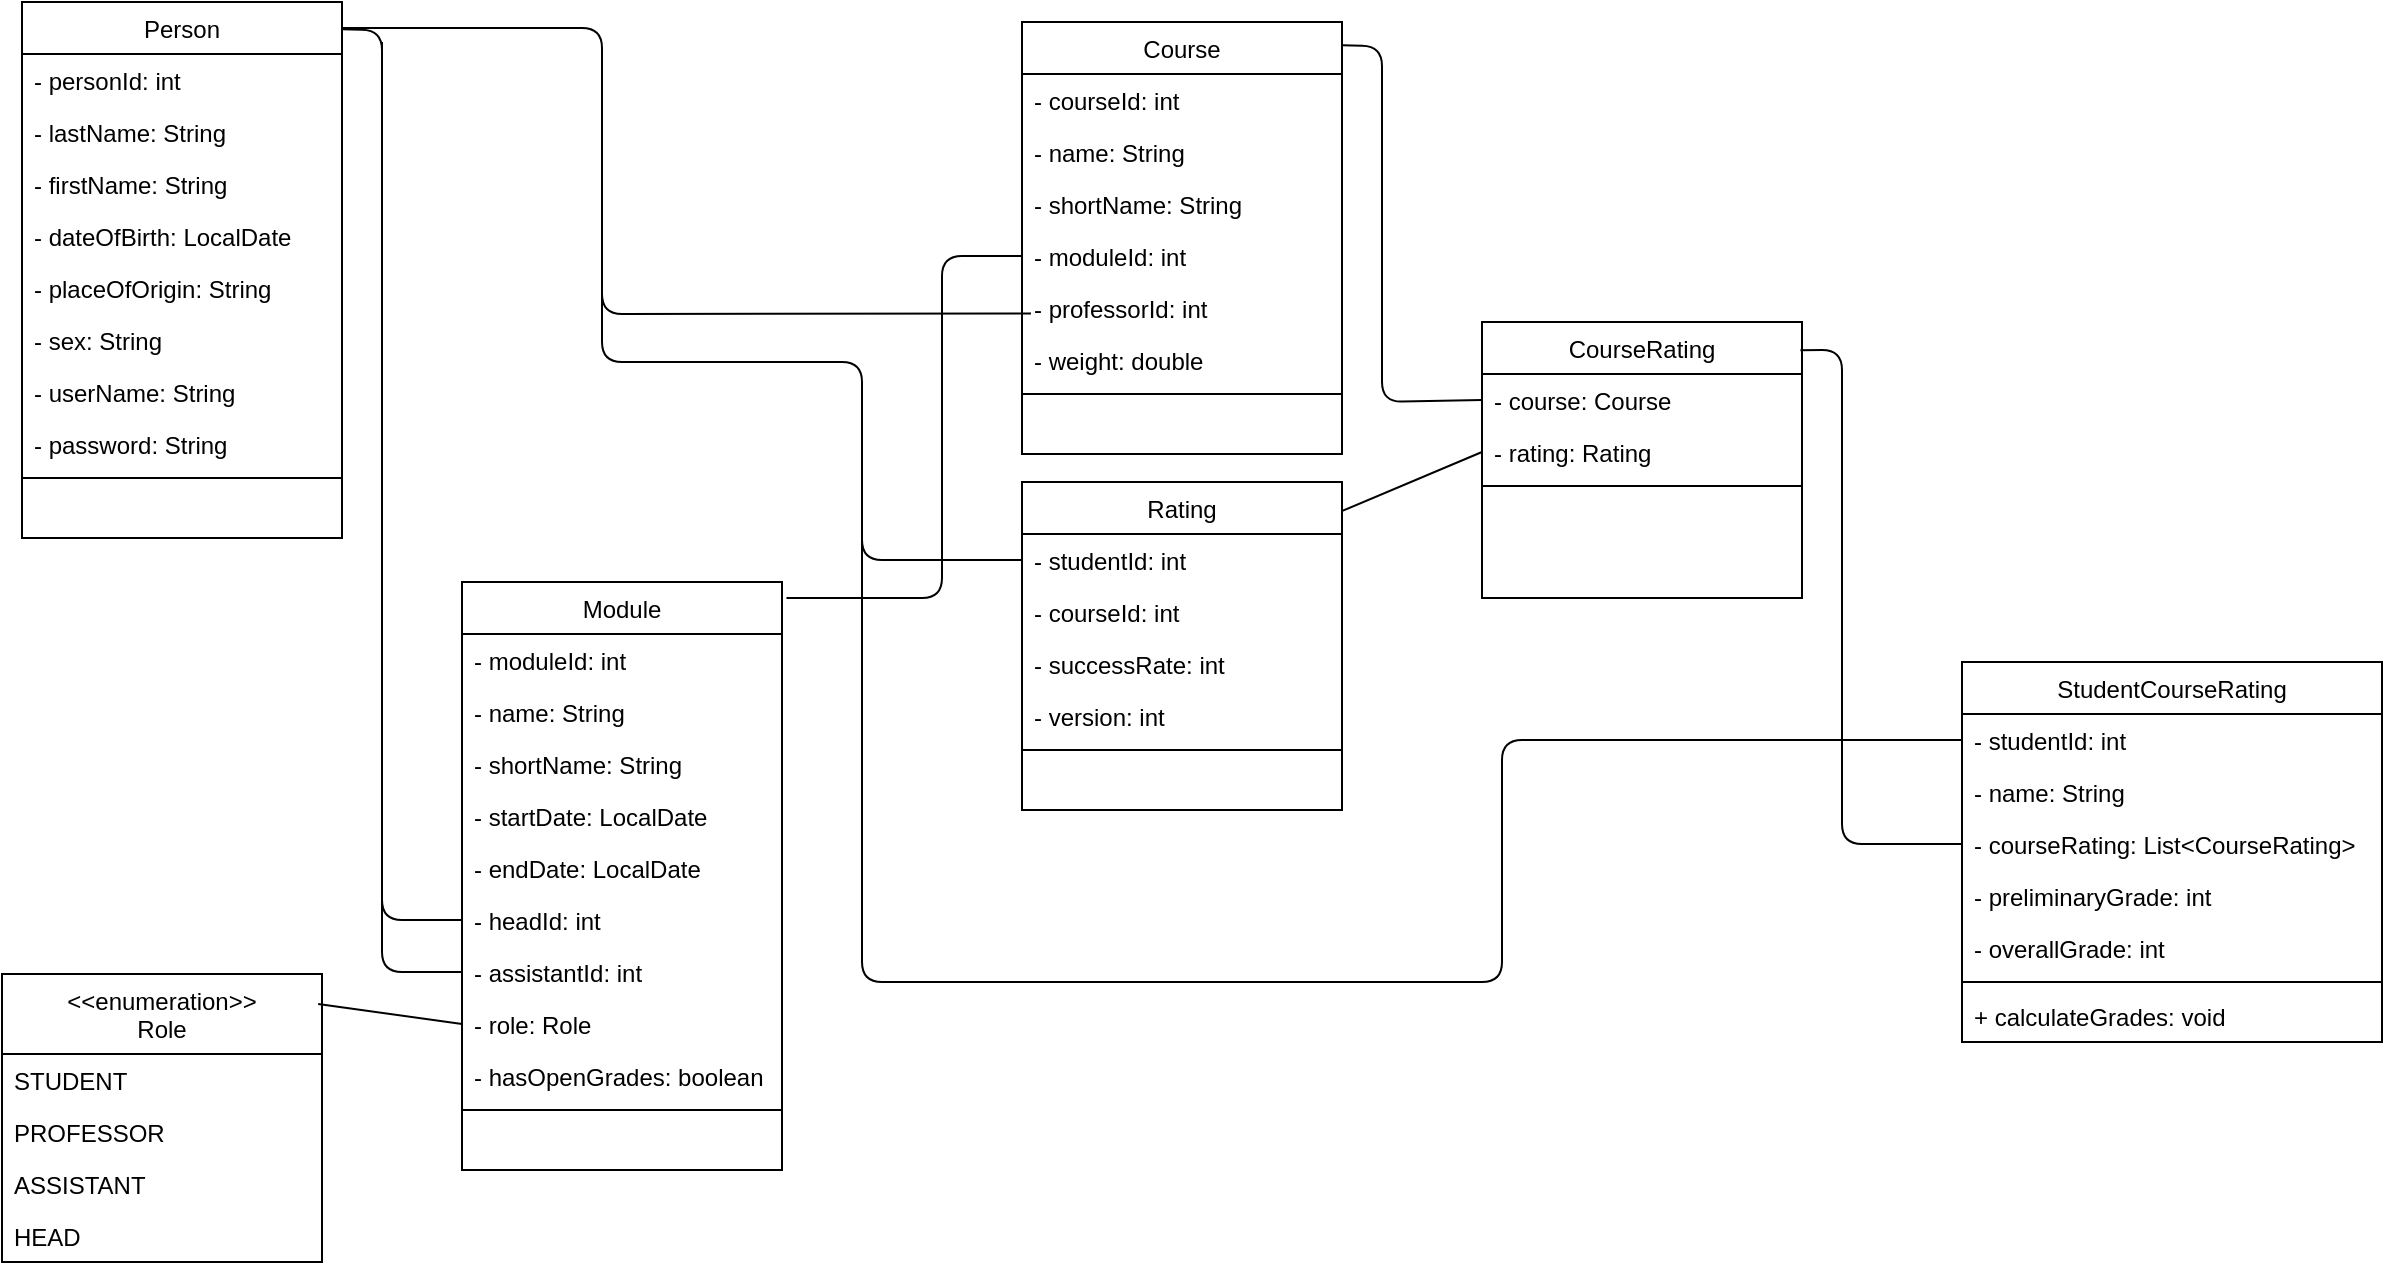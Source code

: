 <mxfile version="14.4.2" type="device"><diagram id="C5RBs43oDa-KdzZeNtuy" name="Page-1"><mxGraphModel dx="1723" dy="1261" grid="1" gridSize="10" guides="1" tooltips="1" connect="1" arrows="1" fold="1" page="1" pageScale="1" pageWidth="827" pageHeight="1169" math="0" shadow="0"><root><mxCell id="WIyWlLk6GJQsqaUBKTNV-0"/><mxCell id="WIyWlLk6GJQsqaUBKTNV-1" parent="WIyWlLk6GJQsqaUBKTNV-0"/><mxCell id="zkfFHV4jXpPFQw0GAbJ--0" value="Module" style="swimlane;fontStyle=0;align=center;verticalAlign=top;childLayout=stackLayout;horizontal=1;startSize=26;horizontalStack=0;resizeParent=1;resizeLast=0;collapsible=1;marginBottom=0;rounded=0;shadow=0;strokeWidth=1;" parent="WIyWlLk6GJQsqaUBKTNV-1" vertex="1"><mxGeometry x="240" y="320" width="160" height="294" as="geometry"><mxRectangle x="230" y="140" width="160" height="26" as="alternateBounds"/></mxGeometry></mxCell><mxCell id="zkfFHV4jXpPFQw0GAbJ--1" value="- moduleId: int" style="text;align=left;verticalAlign=top;spacingLeft=4;spacingRight=4;overflow=hidden;rotatable=0;points=[[0,0.5],[1,0.5]];portConstraint=eastwest;" parent="zkfFHV4jXpPFQw0GAbJ--0" vertex="1"><mxGeometry y="26" width="160" height="26" as="geometry"/></mxCell><mxCell id="zkfFHV4jXpPFQw0GAbJ--3" value="- name: String" style="text;align=left;verticalAlign=top;spacingLeft=4;spacingRight=4;overflow=hidden;rotatable=0;points=[[0,0.5],[1,0.5]];portConstraint=eastwest;rounded=0;shadow=0;html=0;" parent="zkfFHV4jXpPFQw0GAbJ--0" vertex="1"><mxGeometry y="52" width="160" height="26" as="geometry"/></mxCell><mxCell id="hNGbGsQ5m36z-ZVbO72v-37" value="- shortName: String" style="text;align=left;verticalAlign=top;spacingLeft=4;spacingRight=4;overflow=hidden;rotatable=0;points=[[0,0.5],[1,0.5]];portConstraint=eastwest;rounded=0;shadow=0;html=0;" vertex="1" parent="zkfFHV4jXpPFQw0GAbJ--0"><mxGeometry y="78" width="160" height="26" as="geometry"/></mxCell><mxCell id="hNGbGsQ5m36z-ZVbO72v-38" value="- startDate: LocalDate" style="text;align=left;verticalAlign=top;spacingLeft=4;spacingRight=4;overflow=hidden;rotatable=0;points=[[0,0.5],[1,0.5]];portConstraint=eastwest;rounded=0;shadow=0;html=0;" vertex="1" parent="zkfFHV4jXpPFQw0GAbJ--0"><mxGeometry y="104" width="160" height="26" as="geometry"/></mxCell><mxCell id="hNGbGsQ5m36z-ZVbO72v-39" value="- endDate: LocalDate" style="text;align=left;verticalAlign=top;spacingLeft=4;spacingRight=4;overflow=hidden;rotatable=0;points=[[0,0.5],[1,0.5]];portConstraint=eastwest;rounded=0;shadow=0;html=0;" vertex="1" parent="zkfFHV4jXpPFQw0GAbJ--0"><mxGeometry y="130" width="160" height="26" as="geometry"/></mxCell><mxCell id="hNGbGsQ5m36z-ZVbO72v-40" value="- headId: int" style="text;align=left;verticalAlign=top;spacingLeft=4;spacingRight=4;overflow=hidden;rotatable=0;points=[[0,0.5],[1,0.5]];portConstraint=eastwest;rounded=0;shadow=0;html=0;" vertex="1" parent="zkfFHV4jXpPFQw0GAbJ--0"><mxGeometry y="156" width="160" height="26" as="geometry"/></mxCell><mxCell id="hNGbGsQ5m36z-ZVbO72v-41" value="- assistantId: int" style="text;align=left;verticalAlign=top;spacingLeft=4;spacingRight=4;overflow=hidden;rotatable=0;points=[[0,0.5],[1,0.5]];portConstraint=eastwest;rounded=0;shadow=0;html=0;" vertex="1" parent="zkfFHV4jXpPFQw0GAbJ--0"><mxGeometry y="182" width="160" height="26" as="geometry"/></mxCell><mxCell id="hNGbGsQ5m36z-ZVbO72v-42" value="- role: Role" style="text;align=left;verticalAlign=top;spacingLeft=4;spacingRight=4;overflow=hidden;rotatable=0;points=[[0,0.5],[1,0.5]];portConstraint=eastwest;rounded=0;shadow=0;html=0;" vertex="1" parent="zkfFHV4jXpPFQw0GAbJ--0"><mxGeometry y="208" width="160" height="26" as="geometry"/></mxCell><mxCell id="hNGbGsQ5m36z-ZVbO72v-43" value="- hasOpenGrades: boolean" style="text;align=left;verticalAlign=top;spacingLeft=4;spacingRight=4;overflow=hidden;rotatable=0;points=[[0,0.5],[1,0.5]];portConstraint=eastwest;rounded=0;shadow=0;html=0;" vertex="1" parent="zkfFHV4jXpPFQw0GAbJ--0"><mxGeometry y="234" width="160" height="26" as="geometry"/></mxCell><mxCell id="zkfFHV4jXpPFQw0GAbJ--4" value="" style="line;html=1;strokeWidth=1;align=left;verticalAlign=middle;spacingTop=-1;spacingLeft=3;spacingRight=3;rotatable=0;labelPosition=right;points=[];portConstraint=eastwest;" parent="zkfFHV4jXpPFQw0GAbJ--0" vertex="1"><mxGeometry y="260" width="160" height="8" as="geometry"/></mxCell><mxCell id="hNGbGsQ5m36z-ZVbO72v-61" value="" style="endArrow=none;html=1;exitX=0;exitY=0.5;exitDx=0;exitDy=0;" edge="1" parent="zkfFHV4jXpPFQw0GAbJ--0" source="hNGbGsQ5m36z-ZVbO72v-41"><mxGeometry width="50" height="50" relative="1" as="geometry"><mxPoint x="120" y="50" as="sourcePoint"/><mxPoint x="-40" y="-270" as="targetPoint"/><Array as="points"><mxPoint x="-40" y="195"/></Array></mxGeometry></mxCell><mxCell id="zkfFHV4jXpPFQw0GAbJ--17" value="Course" style="swimlane;fontStyle=0;align=center;verticalAlign=top;childLayout=stackLayout;horizontal=1;startSize=26;horizontalStack=0;resizeParent=1;resizeLast=0;collapsible=1;marginBottom=0;rounded=0;shadow=0;strokeWidth=1;" parent="WIyWlLk6GJQsqaUBKTNV-1" vertex="1"><mxGeometry x="520" y="40" width="160" height="216" as="geometry"><mxRectangle x="550" y="140" width="160" height="26" as="alternateBounds"/></mxGeometry></mxCell><mxCell id="zkfFHV4jXpPFQw0GAbJ--18" value="- courseId: int&#xA;" style="text;align=left;verticalAlign=top;spacingLeft=4;spacingRight=4;overflow=hidden;rotatable=0;points=[[0,0.5],[1,0.5]];portConstraint=eastwest;" parent="zkfFHV4jXpPFQw0GAbJ--17" vertex="1"><mxGeometry y="26" width="160" height="26" as="geometry"/></mxCell><mxCell id="hNGbGsQ5m36z-ZVbO72v-32" value="- name: String&#xA;" style="text;align=left;verticalAlign=top;spacingLeft=4;spacingRight=4;overflow=hidden;rotatable=0;points=[[0,0.5],[1,0.5]];portConstraint=eastwest;" vertex="1" parent="zkfFHV4jXpPFQw0GAbJ--17"><mxGeometry y="52" width="160" height="26" as="geometry"/></mxCell><mxCell id="hNGbGsQ5m36z-ZVbO72v-33" value="- shortName: String&#xA;" style="text;align=left;verticalAlign=top;spacingLeft=4;spacingRight=4;overflow=hidden;rotatable=0;points=[[0,0.5],[1,0.5]];portConstraint=eastwest;" vertex="1" parent="zkfFHV4jXpPFQw0GAbJ--17"><mxGeometry y="78" width="160" height="26" as="geometry"/></mxCell><mxCell id="hNGbGsQ5m36z-ZVbO72v-34" value="- moduleId: int&#xA;" style="text;align=left;verticalAlign=top;spacingLeft=4;spacingRight=4;overflow=hidden;rotatable=0;points=[[0,0.5],[1,0.5]];portConstraint=eastwest;" vertex="1" parent="zkfFHV4jXpPFQw0GAbJ--17"><mxGeometry y="104" width="160" height="26" as="geometry"/></mxCell><mxCell id="hNGbGsQ5m36z-ZVbO72v-35" value="- professorId: int&#xA;" style="text;align=left;verticalAlign=top;spacingLeft=4;spacingRight=4;overflow=hidden;rotatable=0;points=[[0,0.5],[1,0.5]];portConstraint=eastwest;" vertex="1" parent="zkfFHV4jXpPFQw0GAbJ--17"><mxGeometry y="130" width="160" height="26" as="geometry"/></mxCell><mxCell id="hNGbGsQ5m36z-ZVbO72v-36" value="- weight: double&#xA;" style="text;align=left;verticalAlign=top;spacingLeft=4;spacingRight=4;overflow=hidden;rotatable=0;points=[[0,0.5],[1,0.5]];portConstraint=eastwest;" vertex="1" parent="zkfFHV4jXpPFQw0GAbJ--17"><mxGeometry y="156" width="160" height="26" as="geometry"/></mxCell><mxCell id="zkfFHV4jXpPFQw0GAbJ--23" value="" style="line;html=1;strokeWidth=1;align=left;verticalAlign=middle;spacingTop=-1;spacingLeft=3;spacingRight=3;rotatable=0;labelPosition=right;points=[];portConstraint=eastwest;" parent="zkfFHV4jXpPFQw0GAbJ--17" vertex="1"><mxGeometry y="182" width="160" height="8" as="geometry"/></mxCell><mxCell id="hNGbGsQ5m36z-ZVbO72v-0" value="Person" style="swimlane;fontStyle=0;align=center;verticalAlign=top;childLayout=stackLayout;horizontal=1;startSize=26;horizontalStack=0;resizeParent=1;resizeLast=0;collapsible=1;marginBottom=0;rounded=0;shadow=0;strokeWidth=1;" vertex="1" parent="WIyWlLk6GJQsqaUBKTNV-1"><mxGeometry x="20" y="30" width="160" height="268" as="geometry"><mxRectangle x="230" y="140" width="160" height="26" as="alternateBounds"/></mxGeometry></mxCell><mxCell id="hNGbGsQ5m36z-ZVbO72v-1" value="- personId: int" style="text;align=left;verticalAlign=top;spacingLeft=4;spacingRight=4;overflow=hidden;rotatable=0;points=[[0,0.5],[1,0.5]];portConstraint=eastwest;" vertex="1" parent="hNGbGsQ5m36z-ZVbO72v-0"><mxGeometry y="26" width="160" height="26" as="geometry"/></mxCell><mxCell id="hNGbGsQ5m36z-ZVbO72v-25" value="- lastName: String" style="text;align=left;verticalAlign=top;spacingLeft=4;spacingRight=4;overflow=hidden;rotatable=0;points=[[0,0.5],[1,0.5]];portConstraint=eastwest;" vertex="1" parent="hNGbGsQ5m36z-ZVbO72v-0"><mxGeometry y="52" width="160" height="26" as="geometry"/></mxCell><mxCell id="hNGbGsQ5m36z-ZVbO72v-26" value="- firstName: String" style="text;align=left;verticalAlign=top;spacingLeft=4;spacingRight=4;overflow=hidden;rotatable=0;points=[[0,0.5],[1,0.5]];portConstraint=eastwest;" vertex="1" parent="hNGbGsQ5m36z-ZVbO72v-0"><mxGeometry y="78" width="160" height="26" as="geometry"/></mxCell><mxCell id="hNGbGsQ5m36z-ZVbO72v-27" value="- dateOfBirth: LocalDate" style="text;align=left;verticalAlign=top;spacingLeft=4;spacingRight=4;overflow=hidden;rotatable=0;points=[[0,0.5],[1,0.5]];portConstraint=eastwest;" vertex="1" parent="hNGbGsQ5m36z-ZVbO72v-0"><mxGeometry y="104" width="160" height="26" as="geometry"/></mxCell><mxCell id="hNGbGsQ5m36z-ZVbO72v-28" value="- placeOfOrigin: String" style="text;align=left;verticalAlign=top;spacingLeft=4;spacingRight=4;overflow=hidden;rotatable=0;points=[[0,0.5],[1,0.5]];portConstraint=eastwest;" vertex="1" parent="hNGbGsQ5m36z-ZVbO72v-0"><mxGeometry y="130" width="160" height="26" as="geometry"/></mxCell><mxCell id="hNGbGsQ5m36z-ZVbO72v-29" value="- sex: String" style="text;align=left;verticalAlign=top;spacingLeft=4;spacingRight=4;overflow=hidden;rotatable=0;points=[[0,0.5],[1,0.5]];portConstraint=eastwest;" vertex="1" parent="hNGbGsQ5m36z-ZVbO72v-0"><mxGeometry y="156" width="160" height="26" as="geometry"/></mxCell><mxCell id="hNGbGsQ5m36z-ZVbO72v-30" value="- userName: String" style="text;align=left;verticalAlign=top;spacingLeft=4;spacingRight=4;overflow=hidden;rotatable=0;points=[[0,0.5],[1,0.5]];portConstraint=eastwest;" vertex="1" parent="hNGbGsQ5m36z-ZVbO72v-0"><mxGeometry y="182" width="160" height="26" as="geometry"/></mxCell><mxCell id="hNGbGsQ5m36z-ZVbO72v-31" value="- password: String" style="text;align=left;verticalAlign=top;spacingLeft=4;spacingRight=4;overflow=hidden;rotatable=0;points=[[0,0.5],[1,0.5]];portConstraint=eastwest;" vertex="1" parent="hNGbGsQ5m36z-ZVbO72v-0"><mxGeometry y="208" width="160" height="26" as="geometry"/></mxCell><mxCell id="hNGbGsQ5m36z-ZVbO72v-3" value="" style="line;html=1;strokeWidth=1;align=left;verticalAlign=middle;spacingTop=-1;spacingLeft=3;spacingRight=3;rotatable=0;labelPosition=right;points=[];portConstraint=eastwest;" vertex="1" parent="hNGbGsQ5m36z-ZVbO72v-0"><mxGeometry y="234" width="160" height="8" as="geometry"/></mxCell><mxCell id="hNGbGsQ5m36z-ZVbO72v-5" value="Rating" style="swimlane;fontStyle=0;align=center;verticalAlign=top;childLayout=stackLayout;horizontal=1;startSize=26;horizontalStack=0;resizeParent=1;resizeLast=0;collapsible=1;marginBottom=0;rounded=0;shadow=0;strokeWidth=1;" vertex="1" parent="WIyWlLk6GJQsqaUBKTNV-1"><mxGeometry x="520" y="270" width="160" height="164" as="geometry"><mxRectangle x="230" y="140" width="160" height="26" as="alternateBounds"/></mxGeometry></mxCell><mxCell id="hNGbGsQ5m36z-ZVbO72v-6" value="- studentId: int" style="text;align=left;verticalAlign=top;spacingLeft=4;spacingRight=4;overflow=hidden;rotatable=0;points=[[0,0.5],[1,0.5]];portConstraint=eastwest;" vertex="1" parent="hNGbGsQ5m36z-ZVbO72v-5"><mxGeometry y="26" width="160" height="26" as="geometry"/></mxCell><mxCell id="hNGbGsQ5m36z-ZVbO72v-47" value="- courseId: int" style="text;align=left;verticalAlign=top;spacingLeft=4;spacingRight=4;overflow=hidden;rotatable=0;points=[[0,0.5],[1,0.5]];portConstraint=eastwest;" vertex="1" parent="hNGbGsQ5m36z-ZVbO72v-5"><mxGeometry y="52" width="160" height="26" as="geometry"/></mxCell><mxCell id="hNGbGsQ5m36z-ZVbO72v-48" value="- successRate: int" style="text;align=left;verticalAlign=top;spacingLeft=4;spacingRight=4;overflow=hidden;rotatable=0;points=[[0,0.5],[1,0.5]];portConstraint=eastwest;" vertex="1" parent="hNGbGsQ5m36z-ZVbO72v-5"><mxGeometry y="78" width="160" height="26" as="geometry"/></mxCell><mxCell id="hNGbGsQ5m36z-ZVbO72v-49" value="- version: int" style="text;align=left;verticalAlign=top;spacingLeft=4;spacingRight=4;overflow=hidden;rotatable=0;points=[[0,0.5],[1,0.5]];portConstraint=eastwest;" vertex="1" parent="hNGbGsQ5m36z-ZVbO72v-5"><mxGeometry y="104" width="160" height="26" as="geometry"/></mxCell><mxCell id="hNGbGsQ5m36z-ZVbO72v-8" value="" style="line;html=1;strokeWidth=1;align=left;verticalAlign=middle;spacingTop=-1;spacingLeft=3;spacingRight=3;rotatable=0;labelPosition=right;points=[];portConstraint=eastwest;" vertex="1" parent="hNGbGsQ5m36z-ZVbO72v-5"><mxGeometry y="130" width="160" height="8" as="geometry"/></mxCell><mxCell id="hNGbGsQ5m36z-ZVbO72v-10" value="CourseRating" style="swimlane;fontStyle=0;align=center;verticalAlign=top;childLayout=stackLayout;horizontal=1;startSize=26;horizontalStack=0;resizeParent=1;resizeLast=0;collapsible=1;marginBottom=0;rounded=0;shadow=0;strokeWidth=1;" vertex="1" parent="WIyWlLk6GJQsqaUBKTNV-1"><mxGeometry x="750" y="190" width="160" height="138" as="geometry"><mxRectangle x="230" y="140" width="160" height="26" as="alternateBounds"/></mxGeometry></mxCell><mxCell id="hNGbGsQ5m36z-ZVbO72v-11" value="- course: Course" style="text;align=left;verticalAlign=top;spacingLeft=4;spacingRight=4;overflow=hidden;rotatable=0;points=[[0,0.5],[1,0.5]];portConstraint=eastwest;" vertex="1" parent="hNGbGsQ5m36z-ZVbO72v-10"><mxGeometry y="26" width="160" height="26" as="geometry"/></mxCell><mxCell id="hNGbGsQ5m36z-ZVbO72v-12" value="- rating: Rating" style="text;align=left;verticalAlign=top;spacingLeft=4;spacingRight=4;overflow=hidden;rotatable=0;points=[[0,0.5],[1,0.5]];portConstraint=eastwest;rounded=0;shadow=0;html=0;" vertex="1" parent="hNGbGsQ5m36z-ZVbO72v-10"><mxGeometry y="52" width="160" height="26" as="geometry"/></mxCell><mxCell id="hNGbGsQ5m36z-ZVbO72v-13" value="" style="line;html=1;strokeWidth=1;align=left;verticalAlign=middle;spacingTop=-1;spacingLeft=3;spacingRight=3;rotatable=0;labelPosition=right;points=[];portConstraint=eastwest;" vertex="1" parent="hNGbGsQ5m36z-ZVbO72v-10"><mxGeometry y="78" width="160" height="8" as="geometry"/></mxCell><mxCell id="hNGbGsQ5m36z-ZVbO72v-15" value="StudentCourseRating" style="swimlane;fontStyle=0;align=center;verticalAlign=top;childLayout=stackLayout;horizontal=1;startSize=26;horizontalStack=0;resizeParent=1;resizeLast=0;collapsible=1;marginBottom=0;rounded=0;shadow=0;strokeWidth=1;" vertex="1" parent="WIyWlLk6GJQsqaUBKTNV-1"><mxGeometry x="990" y="360" width="210" height="190" as="geometry"><mxRectangle x="230" y="140" width="160" height="26" as="alternateBounds"/></mxGeometry></mxCell><mxCell id="hNGbGsQ5m36z-ZVbO72v-16" value="- studentId: int" style="text;align=left;verticalAlign=top;spacingLeft=4;spacingRight=4;overflow=hidden;rotatable=0;points=[[0,0.5],[1,0.5]];portConstraint=eastwest;" vertex="1" parent="hNGbGsQ5m36z-ZVbO72v-15"><mxGeometry y="26" width="210" height="26" as="geometry"/></mxCell><mxCell id="hNGbGsQ5m36z-ZVbO72v-17" value="- name: String" style="text;align=left;verticalAlign=top;spacingLeft=4;spacingRight=4;overflow=hidden;rotatable=0;points=[[0,0.5],[1,0.5]];portConstraint=eastwest;rounded=0;shadow=0;html=0;" vertex="1" parent="hNGbGsQ5m36z-ZVbO72v-15"><mxGeometry y="52" width="210" height="26" as="geometry"/></mxCell><mxCell id="hNGbGsQ5m36z-ZVbO72v-50" value="- courseRating: List&lt;CourseRating&gt;" style="text;align=left;verticalAlign=top;spacingLeft=4;spacingRight=4;overflow=hidden;rotatable=0;points=[[0,0.5],[1,0.5]];portConstraint=eastwest;rounded=0;shadow=0;html=0;" vertex="1" parent="hNGbGsQ5m36z-ZVbO72v-15"><mxGeometry y="78" width="210" height="26" as="geometry"/></mxCell><mxCell id="hNGbGsQ5m36z-ZVbO72v-51" value="- preliminaryGrade: int" style="text;align=left;verticalAlign=top;spacingLeft=4;spacingRight=4;overflow=hidden;rotatable=0;points=[[0,0.5],[1,0.5]];portConstraint=eastwest;rounded=0;shadow=0;html=0;" vertex="1" parent="hNGbGsQ5m36z-ZVbO72v-15"><mxGeometry y="104" width="210" height="26" as="geometry"/></mxCell><mxCell id="hNGbGsQ5m36z-ZVbO72v-52" value="- overallGrade: int" style="text;align=left;verticalAlign=top;spacingLeft=4;spacingRight=4;overflow=hidden;rotatable=0;points=[[0,0.5],[1,0.5]];portConstraint=eastwest;rounded=0;shadow=0;html=0;" vertex="1" parent="hNGbGsQ5m36z-ZVbO72v-15"><mxGeometry y="130" width="210" height="26" as="geometry"/></mxCell><mxCell id="hNGbGsQ5m36z-ZVbO72v-18" value="" style="line;html=1;strokeWidth=1;align=left;verticalAlign=middle;spacingTop=-1;spacingLeft=3;spacingRight=3;rotatable=0;labelPosition=right;points=[];portConstraint=eastwest;" vertex="1" parent="hNGbGsQ5m36z-ZVbO72v-15"><mxGeometry y="156" width="210" height="8" as="geometry"/></mxCell><mxCell id="hNGbGsQ5m36z-ZVbO72v-19" value="+ calculateGrades: void" style="text;align=left;verticalAlign=top;spacingLeft=4;spacingRight=4;overflow=hidden;rotatable=0;points=[[0,0.5],[1,0.5]];portConstraint=eastwest;" vertex="1" parent="hNGbGsQ5m36z-ZVbO72v-15"><mxGeometry y="164" width="210" height="26" as="geometry"/></mxCell><mxCell id="hNGbGsQ5m36z-ZVbO72v-20" value="&lt;&lt;enumeration&gt;&gt;&#xA;Role" style="swimlane;fontStyle=0;align=center;verticalAlign=top;childLayout=stackLayout;horizontal=1;startSize=40;horizontalStack=0;resizeParent=1;resizeLast=0;collapsible=1;marginBottom=0;rounded=0;shadow=0;strokeWidth=1;" vertex="1" parent="WIyWlLk6GJQsqaUBKTNV-1"><mxGeometry x="10" y="516" width="160" height="144" as="geometry"><mxRectangle x="230" y="140" width="160" height="26" as="alternateBounds"/></mxGeometry></mxCell><mxCell id="hNGbGsQ5m36z-ZVbO72v-21" value="STUDENT" style="text;align=left;verticalAlign=top;spacingLeft=4;spacingRight=4;overflow=hidden;rotatable=0;points=[[0,0.5],[1,0.5]];portConstraint=eastwest;" vertex="1" parent="hNGbGsQ5m36z-ZVbO72v-20"><mxGeometry y="40" width="160" height="26" as="geometry"/></mxCell><mxCell id="hNGbGsQ5m36z-ZVbO72v-22" value="PROFESSOR" style="text;align=left;verticalAlign=top;spacingLeft=4;spacingRight=4;overflow=hidden;rotatable=0;points=[[0,0.5],[1,0.5]];portConstraint=eastwest;rounded=0;shadow=0;html=0;" vertex="1" parent="hNGbGsQ5m36z-ZVbO72v-20"><mxGeometry y="66" width="160" height="26" as="geometry"/></mxCell><mxCell id="hNGbGsQ5m36z-ZVbO72v-44" value="ASSISTANT" style="text;align=left;verticalAlign=top;spacingLeft=4;spacingRight=4;overflow=hidden;rotatable=0;points=[[0,0.5],[1,0.5]];portConstraint=eastwest;rounded=0;shadow=0;html=0;" vertex="1" parent="hNGbGsQ5m36z-ZVbO72v-20"><mxGeometry y="92" width="160" height="26" as="geometry"/></mxCell><mxCell id="hNGbGsQ5m36z-ZVbO72v-45" value="HEAD" style="text;align=left;verticalAlign=top;spacingLeft=4;spacingRight=4;overflow=hidden;rotatable=0;points=[[0,0.5],[1,0.5]];portConstraint=eastwest;rounded=0;shadow=0;html=0;" vertex="1" parent="hNGbGsQ5m36z-ZVbO72v-20"><mxGeometry y="118" width="160" height="26" as="geometry"/></mxCell><mxCell id="hNGbGsQ5m36z-ZVbO72v-46" value="" style="endArrow=none;html=1;exitX=0.988;exitY=0.104;exitDx=0;exitDy=0;exitPerimeter=0;entryX=0;entryY=0.5;entryDx=0;entryDy=0;" edge="1" parent="WIyWlLk6GJQsqaUBKTNV-1" source="hNGbGsQ5m36z-ZVbO72v-20" target="hNGbGsQ5m36z-ZVbO72v-42"><mxGeometry width="50" height="50" relative="1" as="geometry"><mxPoint x="360" y="470" as="sourcePoint"/><mxPoint x="410" y="420" as="targetPoint"/></mxGeometry></mxCell><mxCell id="hNGbGsQ5m36z-ZVbO72v-53" value="" style="endArrow=none;html=1;entryX=0;entryY=0.5;entryDx=0;entryDy=0;exitX=1.014;exitY=0.027;exitDx=0;exitDy=0;exitPerimeter=0;" edge="1" parent="WIyWlLk6GJQsqaUBKTNV-1" source="zkfFHV4jXpPFQw0GAbJ--0" target="hNGbGsQ5m36z-ZVbO72v-34"><mxGeometry width="50" height="50" relative="1" as="geometry"><mxPoint x="330" y="450" as="sourcePoint"/><mxPoint x="380" y="400" as="targetPoint"/><Array as="points"><mxPoint x="480" y="328"/><mxPoint x="480" y="157"/></Array></mxGeometry></mxCell><mxCell id="hNGbGsQ5m36z-ZVbO72v-54" value="" style="endArrow=none;html=1;entryX=0.028;entryY=-0.396;entryDx=0;entryDy=0;entryPerimeter=0;" edge="1" parent="WIyWlLk6GJQsqaUBKTNV-1" target="hNGbGsQ5m36z-ZVbO72v-36"><mxGeometry width="50" height="50" relative="1" as="geometry"><mxPoint x="180" y="43" as="sourcePoint"/><mxPoint x="380" y="400" as="targetPoint"/><Array as="points"><mxPoint x="310" y="43"/><mxPoint x="310" y="186"/></Array></mxGeometry></mxCell><mxCell id="hNGbGsQ5m36z-ZVbO72v-55" value="" style="endArrow=none;html=1;entryX=1.001;entryY=0.054;entryDx=0;entryDy=0;entryPerimeter=0;exitX=0;exitY=0.5;exitDx=0;exitDy=0;" edge="1" parent="WIyWlLk6GJQsqaUBKTNV-1" source="hNGbGsQ5m36z-ZVbO72v-11" target="zkfFHV4jXpPFQw0GAbJ--17"><mxGeometry width="50" height="50" relative="1" as="geometry"><mxPoint x="330" y="450" as="sourcePoint"/><mxPoint x="380" y="400" as="targetPoint"/><Array as="points"><mxPoint x="700" y="230"/><mxPoint x="700" y="52"/></Array></mxGeometry></mxCell><mxCell id="hNGbGsQ5m36z-ZVbO72v-56" value="" style="endArrow=none;html=1;entryX=0.999;entryY=0.089;entryDx=0;entryDy=0;entryPerimeter=0;exitX=0;exitY=0.5;exitDx=0;exitDy=0;" edge="1" parent="WIyWlLk6GJQsqaUBKTNV-1" source="hNGbGsQ5m36z-ZVbO72v-12" target="hNGbGsQ5m36z-ZVbO72v-5"><mxGeometry width="50" height="50" relative="1" as="geometry"><mxPoint x="330" y="450" as="sourcePoint"/><mxPoint x="380" y="400" as="targetPoint"/></mxGeometry></mxCell><mxCell id="hNGbGsQ5m36z-ZVbO72v-57" value="" style="endArrow=none;html=1;entryX=0.995;entryY=0.102;entryDx=0;entryDy=0;exitX=0;exitY=0.5;exitDx=0;exitDy=0;entryPerimeter=0;" edge="1" parent="WIyWlLk6GJQsqaUBKTNV-1" source="hNGbGsQ5m36z-ZVbO72v-50" target="hNGbGsQ5m36z-ZVbO72v-10"><mxGeometry width="50" height="50" relative="1" as="geometry"><mxPoint x="850" y="450" as="sourcePoint"/><mxPoint x="900" y="400" as="targetPoint"/><Array as="points"><mxPoint x="930" y="451"/><mxPoint x="930" y="204"/></Array></mxGeometry></mxCell><mxCell id="hNGbGsQ5m36z-ZVbO72v-58" value="" style="endArrow=none;html=1;exitX=0;exitY=0.5;exitDx=0;exitDy=0;" edge="1" parent="WIyWlLk6GJQsqaUBKTNV-1" source="hNGbGsQ5m36z-ZVbO72v-6"><mxGeometry width="50" height="50" relative="1" as="geometry"><mxPoint x="180" y="580" as="sourcePoint"/><mxPoint x="310" y="170" as="targetPoint"/><Array as="points"><mxPoint x="440" y="309"/><mxPoint x="440" y="210"/><mxPoint x="310" y="210"/></Array></mxGeometry></mxCell><mxCell id="hNGbGsQ5m36z-ZVbO72v-59" value="" style="endArrow=none;html=1;entryX=0;entryY=0.5;entryDx=0;entryDy=0;" edge="1" parent="WIyWlLk6GJQsqaUBKTNV-1" target="hNGbGsQ5m36z-ZVbO72v-16"><mxGeometry width="50" height="50" relative="1" as="geometry"><mxPoint x="440" y="280" as="sourcePoint"/><mxPoint x="740" y="320" as="targetPoint"/><Array as="points"><mxPoint x="440" y="290"/><mxPoint x="440" y="520"/><mxPoint x="760" y="520"/><mxPoint x="760" y="399"/></Array></mxGeometry></mxCell><mxCell id="hNGbGsQ5m36z-ZVbO72v-60" value="" style="endArrow=none;html=1;exitX=0;exitY=0.5;exitDx=0;exitDy=0;entryX=0.998;entryY=0.051;entryDx=0;entryDy=0;entryPerimeter=0;" edge="1" parent="WIyWlLk6GJQsqaUBKTNV-1" source="hNGbGsQ5m36z-ZVbO72v-40" target="hNGbGsQ5m36z-ZVbO72v-0"><mxGeometry width="50" height="50" relative="1" as="geometry"><mxPoint x="360" y="370" as="sourcePoint"/><mxPoint x="180" y="40" as="targetPoint"/><Array as="points"><mxPoint x="200" y="489"/><mxPoint x="200" y="44"/></Array></mxGeometry></mxCell></root></mxGraphModel></diagram></mxfile>